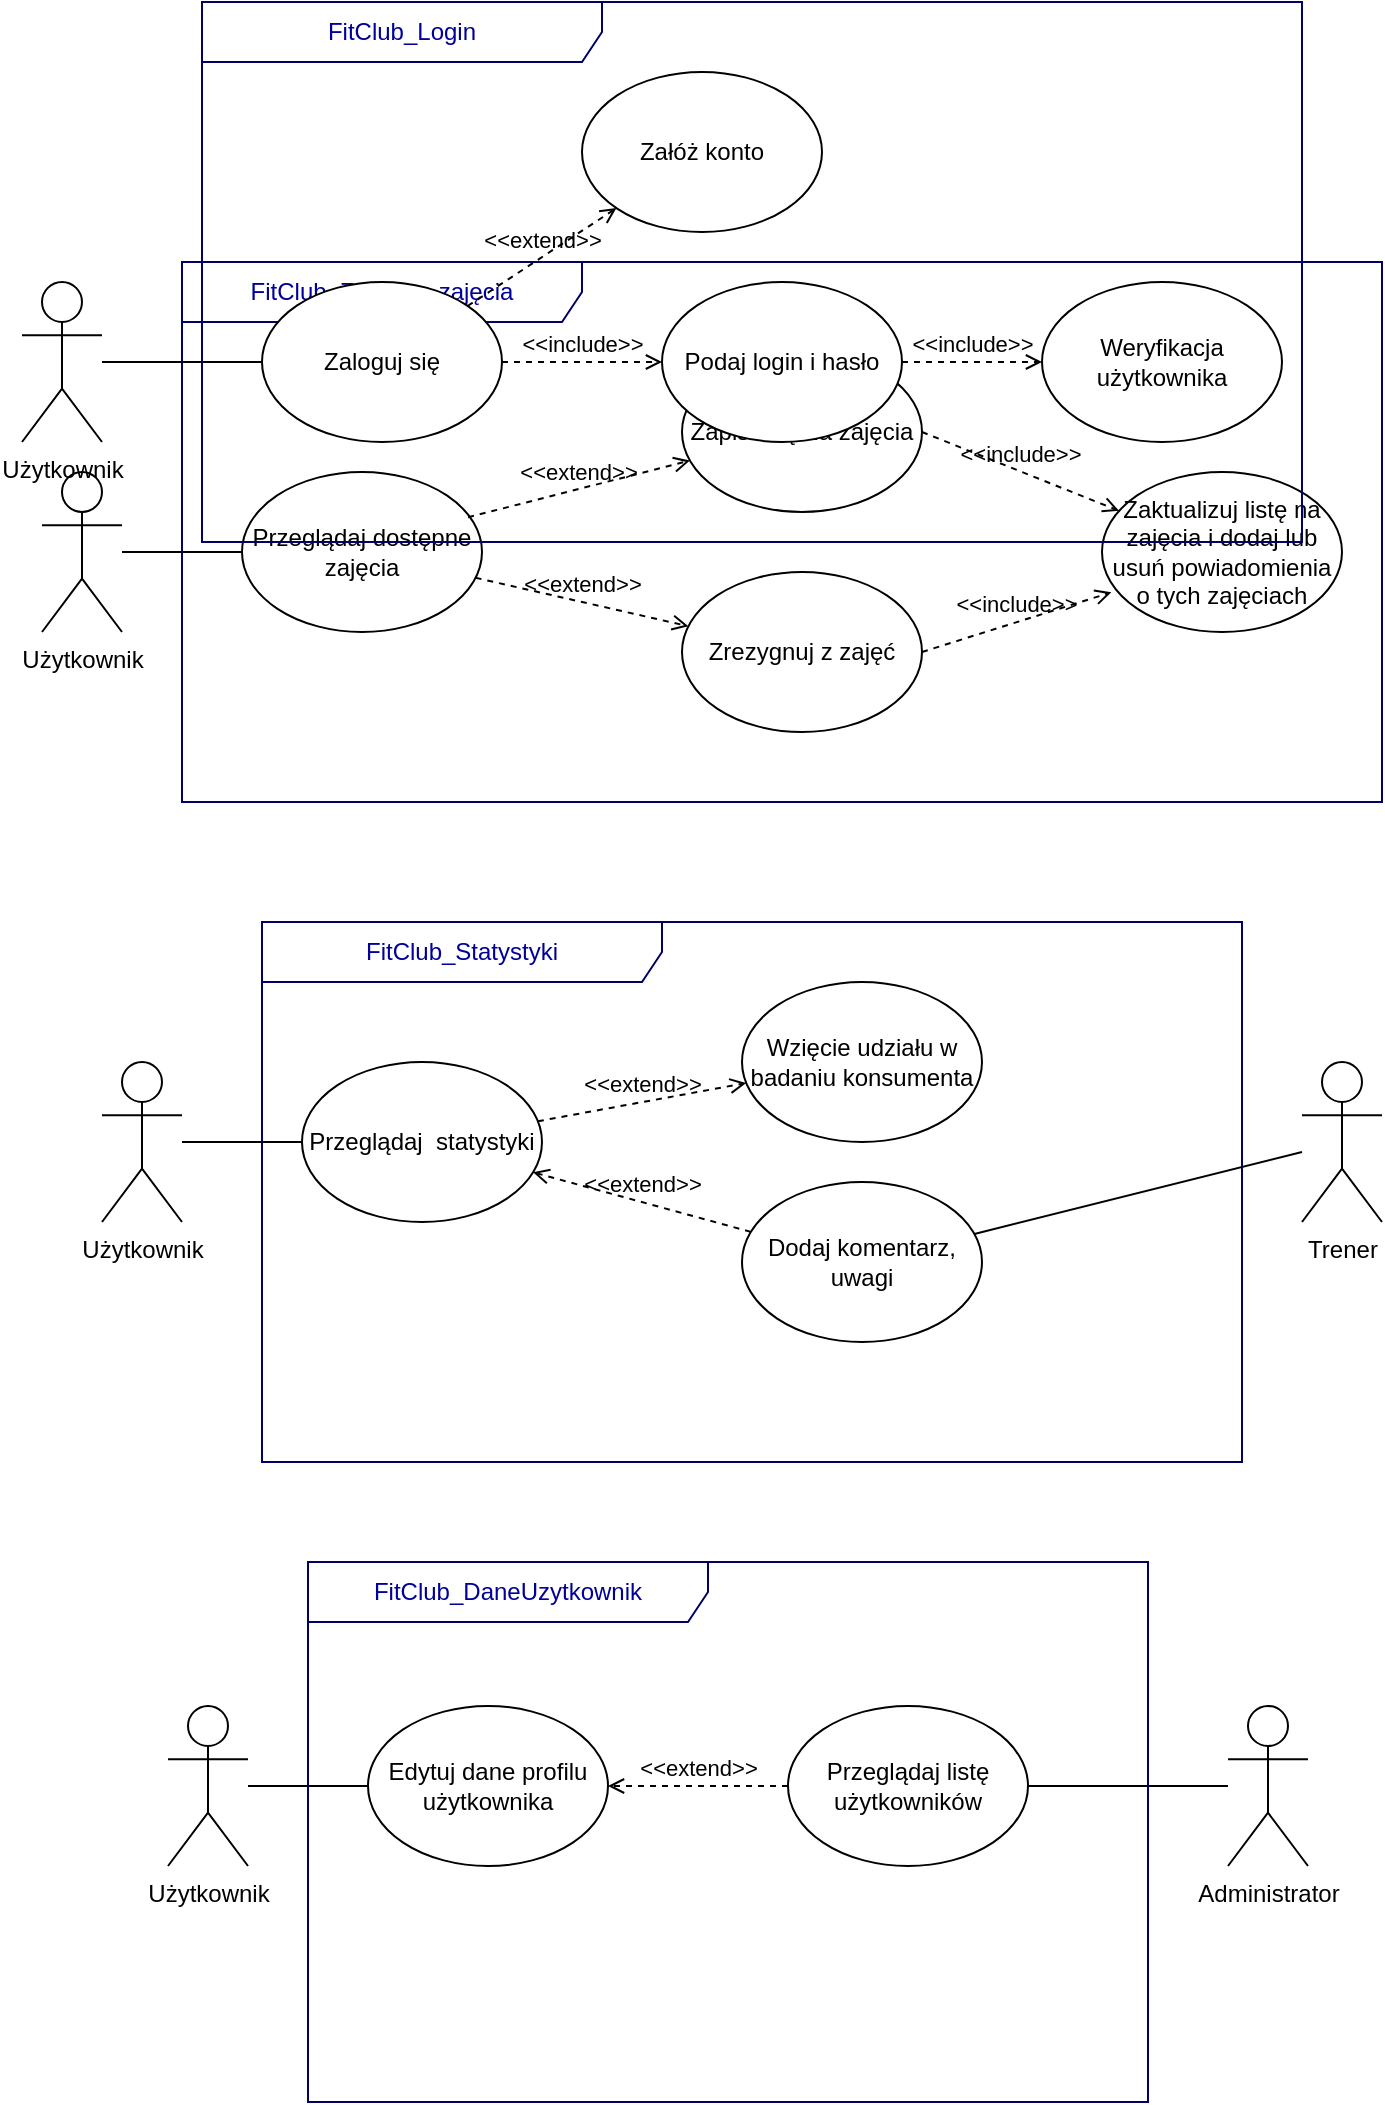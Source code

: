 <mxfile version="15.5.4" type="device"><diagram id="b-R8P3XF16l7Ii8MhFJJ" name="Page-1"><mxGraphModel dx="1422" dy="1931" grid="1" gridSize="10" guides="1" tooltips="1" connect="1" arrows="1" fold="1" page="1" pageScale="1" pageWidth="827" pageHeight="1169" math="0" shadow="0"><root><mxCell id="0"/><mxCell id="1" parent="0"/><mxCell id="fX40o8Pe9isaMsYmlhuG-19" value="Użytkownik" style="shape=umlActor;verticalLabelPosition=bottom;verticalAlign=top;html=1;outlineConnect=0;" vertex="1" parent="1"><mxGeometry x="220" y="492" width="40" height="80" as="geometry"/></mxCell><mxCell id="fX40o8Pe9isaMsYmlhuG-20" value="Administrator" style="shape=umlActor;verticalLabelPosition=bottom;verticalAlign=top;html=1;outlineConnect=0;" vertex="1" parent="1"><mxGeometry x="750" y="492" width="40" height="80" as="geometry"/></mxCell><mxCell id="fX40o8Pe9isaMsYmlhuG-21" value="Przeglądaj listę użytkowników" style="ellipse;whiteSpace=wrap;html=1;fontColor=#000000;" vertex="1" parent="1"><mxGeometry x="530" y="492" width="120" height="80" as="geometry"/></mxCell><mxCell id="fX40o8Pe9isaMsYmlhuG-22" value="" style="endArrow=none;html=1;rounded=0;fontColor=#000000;" edge="1" parent="1" source="fX40o8Pe9isaMsYmlhuG-20" target="fX40o8Pe9isaMsYmlhuG-21"><mxGeometry width="50" height="50" relative="1" as="geometry"><mxPoint x="450" y="852" as="sourcePoint"/><mxPoint x="510" y="852" as="targetPoint"/></mxGeometry></mxCell><mxCell id="fX40o8Pe9isaMsYmlhuG-23" value="" style="endArrow=none;html=1;rounded=0;fontColor=#000000;" edge="1" parent="1" source="fX40o8Pe9isaMsYmlhuG-19" target="fX40o8Pe9isaMsYmlhuG-24"><mxGeometry width="50" height="50" relative="1" as="geometry"><mxPoint x="450" y="496.444" as="sourcePoint"/><mxPoint x="553.079" y="519.351" as="targetPoint"/></mxGeometry></mxCell><mxCell id="fX40o8Pe9isaMsYmlhuG-24" value="Edytuj dane profilu użytkownika" style="ellipse;whiteSpace=wrap;html=1;fontColor=#000000;" vertex="1" parent="1"><mxGeometry x="320" y="492" width="120" height="80" as="geometry"/></mxCell><mxCell id="fX40o8Pe9isaMsYmlhuG-25" value="&amp;lt;&amp;lt;extend&amp;gt;&amp;gt;" style="html=1;verticalAlign=bottom;labelBackgroundColor=none;endArrow=open;endFill=0;dashed=1;rounded=0;fontColor=#000000;" edge="1" parent="1" source="fX40o8Pe9isaMsYmlhuG-21" target="fX40o8Pe9isaMsYmlhuG-24"><mxGeometry width="160" relative="1" as="geometry"><mxPoint x="630" y="712" as="sourcePoint"/><mxPoint x="740.864" y="683.553" as="targetPoint"/></mxGeometry></mxCell><mxCell id="fX40o8Pe9isaMsYmlhuG-26" value="FitClub_DaneUzytkownik" style="shape=umlFrame;whiteSpace=wrap;html=1;strokeWidth=1;fillColor=none;width=200;height=30;fontColor=#000099;strokeColor=#000066;" vertex="1" parent="1"><mxGeometry x="290" y="420" width="420" height="270" as="geometry"/></mxCell><mxCell id="fX40o8Pe9isaMsYmlhuG-27" value="Przeglądaj&amp;nbsp; statystyki" style="ellipse;whiteSpace=wrap;html=1;fontColor=#000000;" vertex="1" parent="1"><mxGeometry x="287" y="170" width="120" height="80" as="geometry"/></mxCell><mxCell id="fX40o8Pe9isaMsYmlhuG-28" value="Wzięcie udziału w badaniu konsumenta" style="ellipse;whiteSpace=wrap;html=1;fontColor=#000000;" vertex="1" parent="1"><mxGeometry x="507" y="130" width="120" height="80" as="geometry"/></mxCell><mxCell id="fX40o8Pe9isaMsYmlhuG-29" value="&amp;lt;&amp;lt;extend&amp;gt;&amp;gt;" style="html=1;verticalAlign=bottom;labelBackgroundColor=none;endArrow=open;endFill=0;dashed=1;rounded=0;fontColor=#000000;" edge="1" parent="1" source="fX40o8Pe9isaMsYmlhuG-30" target="fX40o8Pe9isaMsYmlhuG-27"><mxGeometry width="160" relative="1" as="geometry"><mxPoint x="637" y="230" as="sourcePoint"/><mxPoint x="517" y="240" as="targetPoint"/></mxGeometry></mxCell><mxCell id="fX40o8Pe9isaMsYmlhuG-30" value="Dodaj komentarz, uwagi" style="ellipse;whiteSpace=wrap;html=1;fontColor=#000000;" vertex="1" parent="1"><mxGeometry x="507" y="230" width="120" height="80" as="geometry"/></mxCell><mxCell id="fX40o8Pe9isaMsYmlhuG-31" value="&amp;lt;&amp;lt;extend&amp;gt;&amp;gt;" style="html=1;verticalAlign=bottom;labelBackgroundColor=none;endArrow=open;endFill=0;dashed=1;rounded=0;fontColor=#000000;" edge="1" parent="1" source="fX40o8Pe9isaMsYmlhuG-27" target="fX40o8Pe9isaMsYmlhuG-28"><mxGeometry width="160" relative="1" as="geometry"><mxPoint x="619.25" y="229.149" as="sourcePoint"/><mxPoint x="414.759" y="190.83" as="targetPoint"/></mxGeometry></mxCell><mxCell id="fX40o8Pe9isaMsYmlhuG-32" value="Użytkownik" style="shape=umlActor;verticalLabelPosition=bottom;verticalAlign=top;html=1;outlineConnect=0;" vertex="1" parent="1"><mxGeometry x="187" y="170" width="40" height="80" as="geometry"/></mxCell><mxCell id="fX40o8Pe9isaMsYmlhuG-33" value="FitClub_Statystyki" style="shape=umlFrame;whiteSpace=wrap;html=1;strokeWidth=1;fillColor=none;width=200;height=30;fontColor=#000099;strokeColor=#000066;" vertex="1" parent="1"><mxGeometry x="267" y="100" width="490" height="270" as="geometry"/></mxCell><mxCell id="fX40o8Pe9isaMsYmlhuG-34" value="" style="endArrow=none;html=1;rounded=0;fontColor=#000000;" edge="1" parent="1" source="fX40o8Pe9isaMsYmlhuG-32" target="fX40o8Pe9isaMsYmlhuG-27"><mxGeometry width="50" height="50" relative="1" as="geometry"><mxPoint x="237" y="-95" as="sourcePoint"/><mxPoint x="297" y="-95" as="targetPoint"/></mxGeometry></mxCell><mxCell id="fX40o8Pe9isaMsYmlhuG-35" value="Trener" style="shape=umlActor;verticalLabelPosition=bottom;verticalAlign=top;html=1;outlineConnect=0;" vertex="1" parent="1"><mxGeometry x="787" y="170" width="40" height="80" as="geometry"/></mxCell><mxCell id="fX40o8Pe9isaMsYmlhuG-36" value="" style="endArrow=none;html=1;rounded=0;fontColor=#000000;" edge="1" parent="1" source="fX40o8Pe9isaMsYmlhuG-30" target="fX40o8Pe9isaMsYmlhuG-35"><mxGeometry width="50" height="50" relative="1" as="geometry"><mxPoint x="237" y="220" as="sourcePoint"/><mxPoint x="297" y="220" as="targetPoint"/></mxGeometry></mxCell><mxCell id="fX40o8Pe9isaMsYmlhuG-37" value="Użytkownik" style="shape=umlActor;verticalLabelPosition=bottom;verticalAlign=top;html=1;outlineConnect=0;" vertex="1" parent="1"><mxGeometry x="157" y="-125" width="40" height="80" as="geometry"/></mxCell><mxCell id="fX40o8Pe9isaMsYmlhuG-38" value="FitClub_Zapis na zajęcia" style="shape=umlFrame;whiteSpace=wrap;html=1;strokeWidth=1;fillColor=none;width=200;height=30;fontColor=#000099;strokeColor=#000066;" vertex="1" parent="1"><mxGeometry x="227" y="-230" width="600" height="270" as="geometry"/></mxCell><mxCell id="fX40o8Pe9isaMsYmlhuG-39" value="Przeglądaj dostępne zajęcia" style="ellipse;whiteSpace=wrap;html=1;fontColor=#000000;" vertex="1" parent="1"><mxGeometry x="257" y="-125" width="120" height="80" as="geometry"/></mxCell><mxCell id="fX40o8Pe9isaMsYmlhuG-40" value="Zapisz się na zajęcia" style="ellipse;whiteSpace=wrap;html=1;fontColor=#000000;" vertex="1" parent="1"><mxGeometry x="477" y="-185" width="120" height="80" as="geometry"/></mxCell><mxCell id="fX40o8Pe9isaMsYmlhuG-41" value="Zrezygnuj z zajęć" style="ellipse;whiteSpace=wrap;html=1;fontColor=#000000;" vertex="1" parent="1"><mxGeometry x="477" y="-75" width="120" height="80" as="geometry"/></mxCell><mxCell id="fX40o8Pe9isaMsYmlhuG-42" value="&amp;lt;&amp;lt;include&amp;gt;&amp;gt;" style="html=1;verticalAlign=bottom;labelBackgroundColor=none;endArrow=open;endFill=0;dashed=1;rounded=0;fontColor=#000000;exitX=1;exitY=0.5;exitDx=0;exitDy=0;" edge="1" parent="1" source="fX40o8Pe9isaMsYmlhuG-40" target="fX40o8Pe9isaMsYmlhuG-43"><mxGeometry width="160" relative="1" as="geometry"><mxPoint x="327" y="35" as="sourcePoint"/><mxPoint x="737" y="-125" as="targetPoint"/></mxGeometry></mxCell><mxCell id="fX40o8Pe9isaMsYmlhuG-43" value="Zaktualizuj listę na zajęcia i dodaj lub usuń powiadomienia o tych zajęciach" style="ellipse;whiteSpace=wrap;html=1;fontColor=#000000;" vertex="1" parent="1"><mxGeometry x="687" y="-125" width="120" height="80" as="geometry"/></mxCell><mxCell id="fX40o8Pe9isaMsYmlhuG-44" value="&amp;lt;&amp;lt;include&amp;gt;&amp;gt;" style="html=1;verticalAlign=bottom;labelBackgroundColor=none;endArrow=open;endFill=0;dashed=1;rounded=0;fontColor=#000000;exitX=1;exitY=0.5;exitDx=0;exitDy=0;entryX=0.039;entryY=0.752;entryDx=0;entryDy=0;entryPerimeter=0;" edge="1" parent="1" source="fX40o8Pe9isaMsYmlhuG-41" target="fX40o8Pe9isaMsYmlhuG-43"><mxGeometry width="160" relative="1" as="geometry"><mxPoint x="607" y="-115.0" as="sourcePoint"/><mxPoint x="703.156" y="-82.649" as="targetPoint"/></mxGeometry></mxCell><mxCell id="fX40o8Pe9isaMsYmlhuG-45" value="&amp;lt;&amp;lt;extend&amp;gt;&amp;gt;" style="html=1;verticalAlign=bottom;labelBackgroundColor=none;endArrow=open;endFill=0;dashed=1;rounded=0;fontColor=#000000;exitX=0.942;exitY=0.283;exitDx=0;exitDy=0;exitPerimeter=0;" edge="1" parent="1" source="fX40o8Pe9isaMsYmlhuG-39" target="fX40o8Pe9isaMsYmlhuG-40"><mxGeometry width="160" relative="1" as="geometry"><mxPoint x="599.25" y="194.149" as="sourcePoint"/><mxPoint x="394.759" y="155.83" as="targetPoint"/></mxGeometry></mxCell><mxCell id="fX40o8Pe9isaMsYmlhuG-46" value="&amp;lt;&amp;lt;extend&amp;gt;&amp;gt;" style="html=1;verticalAlign=bottom;labelBackgroundColor=none;endArrow=open;endFill=0;dashed=1;rounded=0;fontColor=#000000;" edge="1" parent="1" source="fX40o8Pe9isaMsYmlhuG-39" target="fX40o8Pe9isaMsYmlhuG-41"><mxGeometry width="160" relative="1" as="geometry"><mxPoint x="609.25" y="204.149" as="sourcePoint"/><mxPoint x="404.759" y="165.83" as="targetPoint"/></mxGeometry></mxCell><mxCell id="fX40o8Pe9isaMsYmlhuG-47" value="" style="endArrow=none;html=1;rounded=0;fontColor=#000000;" edge="1" parent="1" source="fX40o8Pe9isaMsYmlhuG-37" target="fX40o8Pe9isaMsYmlhuG-39"><mxGeometry width="50" height="50" relative="1" as="geometry"><mxPoint x="207" y="-420" as="sourcePoint"/><mxPoint x="287" y="-420" as="targetPoint"/></mxGeometry></mxCell><mxCell id="fX40o8Pe9isaMsYmlhuG-48" value="Użytkownik" style="shape=umlActor;verticalLabelPosition=bottom;verticalAlign=top;html=1;outlineConnect=0;" vertex="1" parent="1"><mxGeometry x="147" y="-220" width="40" height="80" as="geometry"/></mxCell><mxCell id="fX40o8Pe9isaMsYmlhuG-49" value="Zaloguj się" style="ellipse;whiteSpace=wrap;html=1;fontColor=#000000;" vertex="1" parent="1"><mxGeometry x="267" y="-220" width="120" height="80" as="geometry"/></mxCell><mxCell id="fX40o8Pe9isaMsYmlhuG-50" value="" style="endArrow=none;html=1;rounded=0;fontColor=#000000;" edge="1" parent="1" source="fX40o8Pe9isaMsYmlhuG-48" target="fX40o8Pe9isaMsYmlhuG-49"><mxGeometry width="50" height="50" relative="1" as="geometry"><mxPoint x="427" y="15.743" as="sourcePoint"/><mxPoint x="566.495" y="-239.998" as="targetPoint"/></mxGeometry></mxCell><mxCell id="fX40o8Pe9isaMsYmlhuG-51" value="&amp;lt;&amp;lt;extend&amp;gt;&amp;gt;" style="html=1;verticalAlign=bottom;labelBackgroundColor=none;endArrow=open;endFill=0;dashed=1;rounded=0;fontColor=#000000;" edge="1" parent="1" source="fX40o8Pe9isaMsYmlhuG-49" target="fX40o8Pe9isaMsYmlhuG-52"><mxGeometry width="160" relative="1" as="geometry"><mxPoint x="456.996" y="-165.063" as="sourcePoint"/><mxPoint x="602.024" y="-5.807" as="targetPoint"/></mxGeometry></mxCell><mxCell id="fX40o8Pe9isaMsYmlhuG-52" value="Załóż konto" style="ellipse;whiteSpace=wrap;html=1;fontColor=#000000;" vertex="1" parent="1"><mxGeometry x="427" y="-325" width="120" height="80" as="geometry"/></mxCell><mxCell id="fX40o8Pe9isaMsYmlhuG-53" value="&amp;lt;&amp;lt;include&amp;gt;&amp;gt;" style="html=1;verticalAlign=bottom;labelBackgroundColor=none;endArrow=open;endFill=0;dashed=1;rounded=0;fontColor=#000000;" edge="1" parent="1" source="fX40o8Pe9isaMsYmlhuG-49" target="fX40o8Pe9isaMsYmlhuG-54"><mxGeometry width="160" relative="1" as="geometry"><mxPoint x="488.12" y="-130" as="sourcePoint"/><mxPoint x="578.12" y="-110" as="targetPoint"/></mxGeometry></mxCell><mxCell id="fX40o8Pe9isaMsYmlhuG-54" value="Podaj login i hasło" style="ellipse;whiteSpace=wrap;html=1;fontColor=#000000;" vertex="1" parent="1"><mxGeometry x="467" y="-220" width="120" height="80" as="geometry"/></mxCell><mxCell id="fX40o8Pe9isaMsYmlhuG-55" value="FitClub_Login" style="shape=umlFrame;whiteSpace=wrap;html=1;strokeWidth=1;fillColor=none;width=200;height=30;fontColor=#000099;strokeColor=#000066;" vertex="1" parent="1"><mxGeometry x="237" y="-360" width="550" height="270" as="geometry"/></mxCell><mxCell id="fX40o8Pe9isaMsYmlhuG-56" value="Weryfikacja użytkownika" style="ellipse;whiteSpace=wrap;html=1;fontColor=#000000;" vertex="1" parent="1"><mxGeometry x="657" y="-220" width="120" height="80" as="geometry"/></mxCell><mxCell id="fX40o8Pe9isaMsYmlhuG-57" value="&amp;lt;&amp;lt;include&amp;gt;&amp;gt;" style="html=1;verticalAlign=bottom;labelBackgroundColor=none;endArrow=open;endFill=0;dashed=1;rounded=0;fontColor=#000000;" edge="1" parent="1" source="fX40o8Pe9isaMsYmlhuG-54" target="fX40o8Pe9isaMsYmlhuG-56"><mxGeometry width="160" relative="1" as="geometry"><mxPoint x="632.0" y="-140" as="sourcePoint"/><mxPoint x="522" y="-130" as="targetPoint"/></mxGeometry></mxCell></root></mxGraphModel></diagram></mxfile>